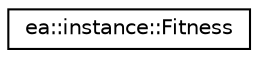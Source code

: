 digraph "Graphical Class Hierarchy"
{
 // LATEX_PDF_SIZE
  edge [fontname="Helvetica",fontsize="10",labelfontname="Helvetica",labelfontsize="10"];
  node [fontname="Helvetica",fontsize="10",shape=record];
  rankdir="LR";
  Node0 [label="ea::instance::Fitness",height=0.2,width=0.4,color="black", fillcolor="white", style="filled",URL="$structea_1_1instance_1_1Fitness.html",tooltip="This structure represents Instances' fitnesses. Mathematically, it is calculated as rho * 2^{size} + ..."];
}
